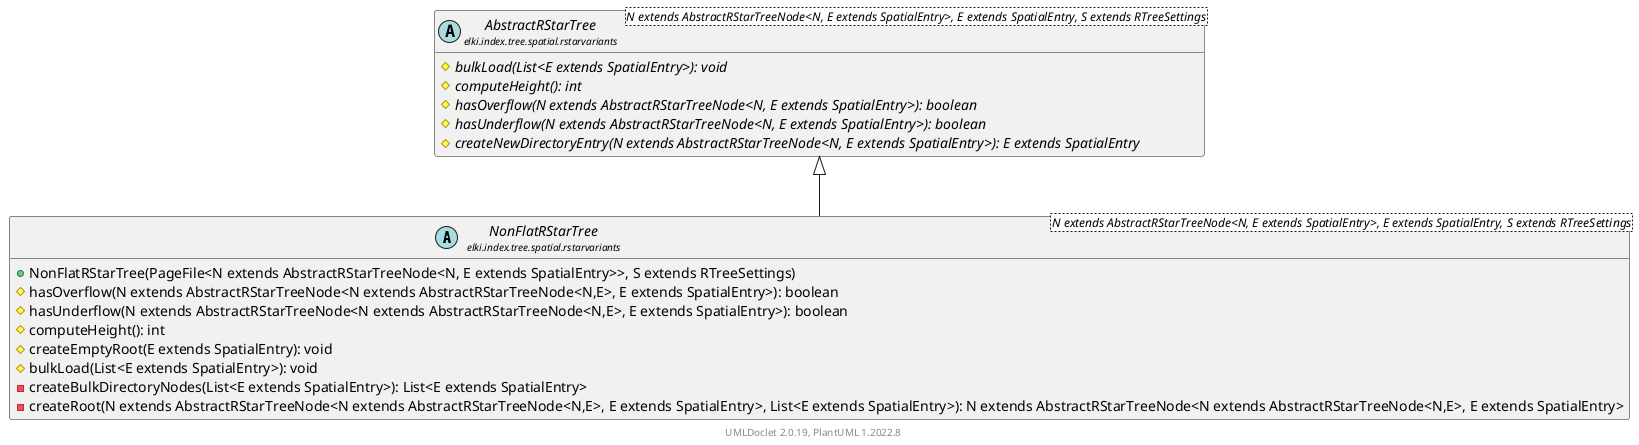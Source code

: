 @startuml
    remove .*\.(Instance|Par|Parameterizer|Factory)$
    set namespaceSeparator none
    hide empty fields
    hide empty methods

    abstract class "<size:14>NonFlatRStarTree\n<size:10>elki.index.tree.spatial.rstarvariants" as elki.index.tree.spatial.rstarvariants.NonFlatRStarTree<N extends AbstractRStarTreeNode<N, E extends SpatialEntry>, E extends SpatialEntry, S extends RTreeSettings> [[NonFlatRStarTree.html]] {
        +NonFlatRStarTree(PageFile<N extends AbstractRStarTreeNode<N, E extends SpatialEntry>>, S extends RTreeSettings)
        #hasOverflow(N extends AbstractRStarTreeNode<N extends AbstractRStarTreeNode<N,E>, E extends SpatialEntry>): boolean
        #hasUnderflow(N extends AbstractRStarTreeNode<N extends AbstractRStarTreeNode<N,E>, E extends SpatialEntry>): boolean
        #computeHeight(): int
        #createEmptyRoot(E extends SpatialEntry): void
        #bulkLoad(List<E extends SpatialEntry>): void
        -createBulkDirectoryNodes(List<E extends SpatialEntry>): List<E extends SpatialEntry>
        -createRoot(N extends AbstractRStarTreeNode<N extends AbstractRStarTreeNode<N,E>, E extends SpatialEntry>, List<E extends SpatialEntry>): N extends AbstractRStarTreeNode<N extends AbstractRStarTreeNode<N,E>, E extends SpatialEntry>
    }

    abstract class "<size:14>AbstractRStarTree\n<size:10>elki.index.tree.spatial.rstarvariants" as elki.index.tree.spatial.rstarvariants.AbstractRStarTree<N extends AbstractRStarTreeNode<N, E extends SpatialEntry>, E extends SpatialEntry, S extends RTreeSettings> [[AbstractRStarTree.html]] {
        {abstract} #bulkLoad(List<E extends SpatialEntry>): void
        {abstract} #computeHeight(): int
        {abstract} #hasOverflow(N extends AbstractRStarTreeNode<N, E extends SpatialEntry>): boolean
        {abstract} #hasUnderflow(N extends AbstractRStarTreeNode<N, E extends SpatialEntry>): boolean
        {abstract} #createNewDirectoryEntry(N extends AbstractRStarTreeNode<N, E extends SpatialEntry>): E extends SpatialEntry
    }

    elki.index.tree.spatial.rstarvariants.AbstractRStarTree <|-- elki.index.tree.spatial.rstarvariants.NonFlatRStarTree

    center footer UMLDoclet 2.0.19, PlantUML 1.2022.8
@enduml
